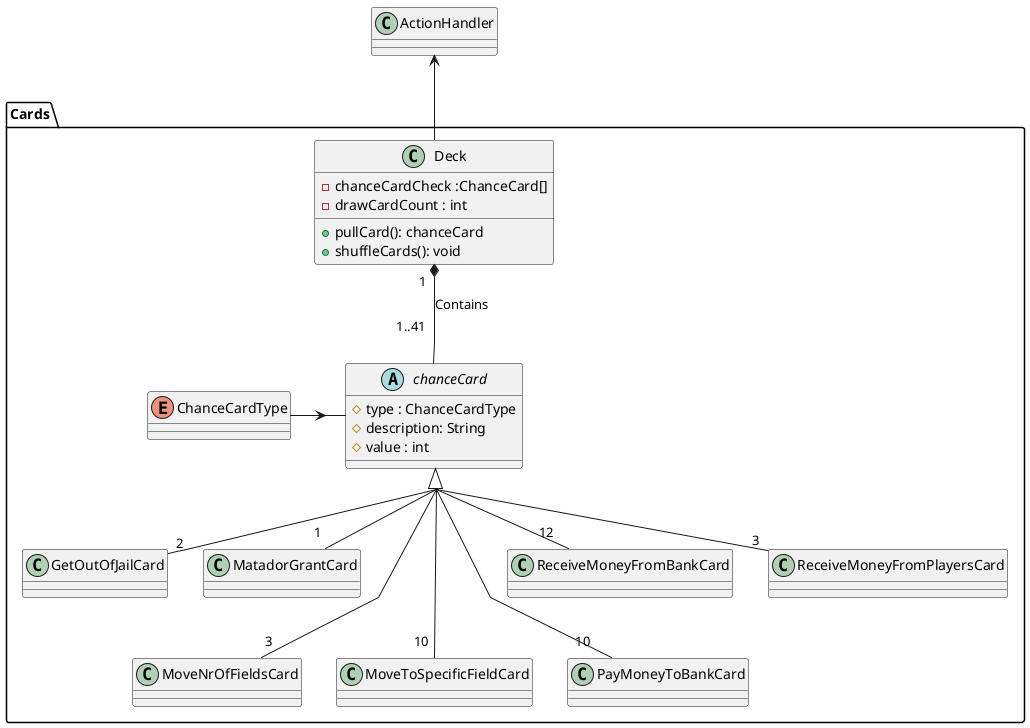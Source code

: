 @startuml
'https://plantuml.com/class-diagram

skinparam groupInheritance 2





skinparam linetype polyline
package Cards
{
   abstract class chanceCard{
       #type : ChanceCardType
       #description: String
       #value : int
   }
   class Deck{
      -chanceCardCheck :ChanceCard[]
      -drawCardCount : int

      +pullCard(): chanceCard
      +shuffleCards(): void
   }
   class GetOutOfJailCard{
   }
   class MatadorGrantCard{
   }
   class MoveNrOfFieldsCard{
   }
   class MoveToSpecificFieldCard{
   }
   class PayMoneyToBankCard{
   }
   class ReceiveMoneyFromBankCard{
   }
   class ReceiveMoneyFromPlayersCard{
   }
   enum ChanceCardType{
   }


}

Deck "1  " *-- "1..41  " chanceCard: Contains \t

ActionHandler <-- Deck


chanceCard <|-- "2" GetOutOfJailCard
chanceCard <|-- "1    " MatadorGrantCard
chanceCard <|--- "3" MoveNrOfFieldsCard
chanceCard <|--- "10 " MoveToSpecificFieldCard
chanceCard <|--- "        10 " PayMoneyToBankCard
chanceCard <|-- "12" ReceiveMoneyFromBankCard
chanceCard <|-- "3" ReceiveMoneyFromPlayersCard

ChanceCardType -r-> chanceCard



@enduml